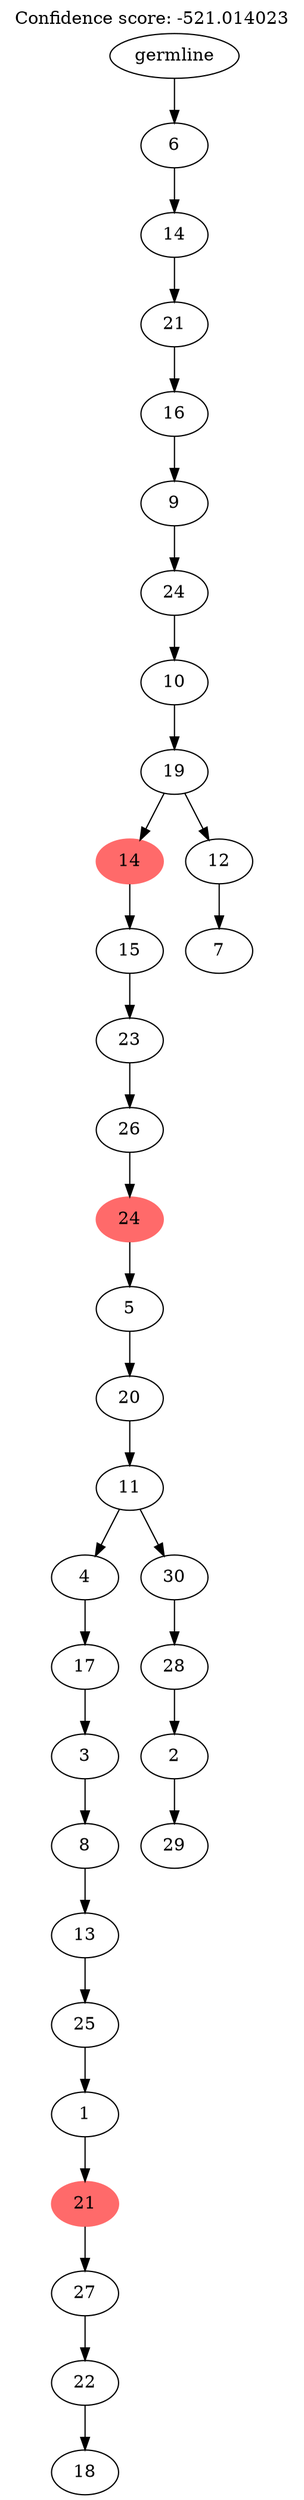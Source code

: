digraph g {
	"32" -> "33";
	"33" [label="18"];
	"31" -> "32";
	"32" [label="22"];
	"30" -> "31";
	"31" [label="27"];
	"29" -> "30";
	"30" [color=indianred1, style=filled, label="21"];
	"28" -> "29";
	"29" [label="1"];
	"27" -> "28";
	"28" [label="25"];
	"26" -> "27";
	"27" [label="13"];
	"25" -> "26";
	"26" [label="8"];
	"24" -> "25";
	"25" [label="3"];
	"23" -> "24";
	"24" [label="17"];
	"21" -> "22";
	"22" [label="29"];
	"20" -> "21";
	"21" [label="2"];
	"19" -> "20";
	"20" [label="28"];
	"18" -> "19";
	"19" [label="30"];
	"18" -> "23";
	"23" [label="4"];
	"17" -> "18";
	"18" [label="11"];
	"16" -> "17";
	"17" [label="20"];
	"15" -> "16";
	"16" [label="5"];
	"14" -> "15";
	"15" [color=indianred1, style=filled, label="24"];
	"13" -> "14";
	"14" [label="26"];
	"12" -> "13";
	"13" [label="23"];
	"11" -> "12";
	"12" [label="15"];
	"9" -> "10";
	"10" [label="7"];
	"8" -> "9";
	"9" [label="12"];
	"8" -> "11";
	"11" [color=indianred1, style=filled, label="14"];
	"7" -> "8";
	"8" [label="19"];
	"6" -> "7";
	"7" [label="10"];
	"5" -> "6";
	"6" [label="24"];
	"4" -> "5";
	"5" [label="9"];
	"3" -> "4";
	"4" [label="16"];
	"2" -> "3";
	"3" [label="21"];
	"1" -> "2";
	"2" [label="14"];
	"0" -> "1";
	"1" [label="6"];
	"0" [label="germline"];
	labelloc="t";
	label="Confidence score: -521.014023";
}
